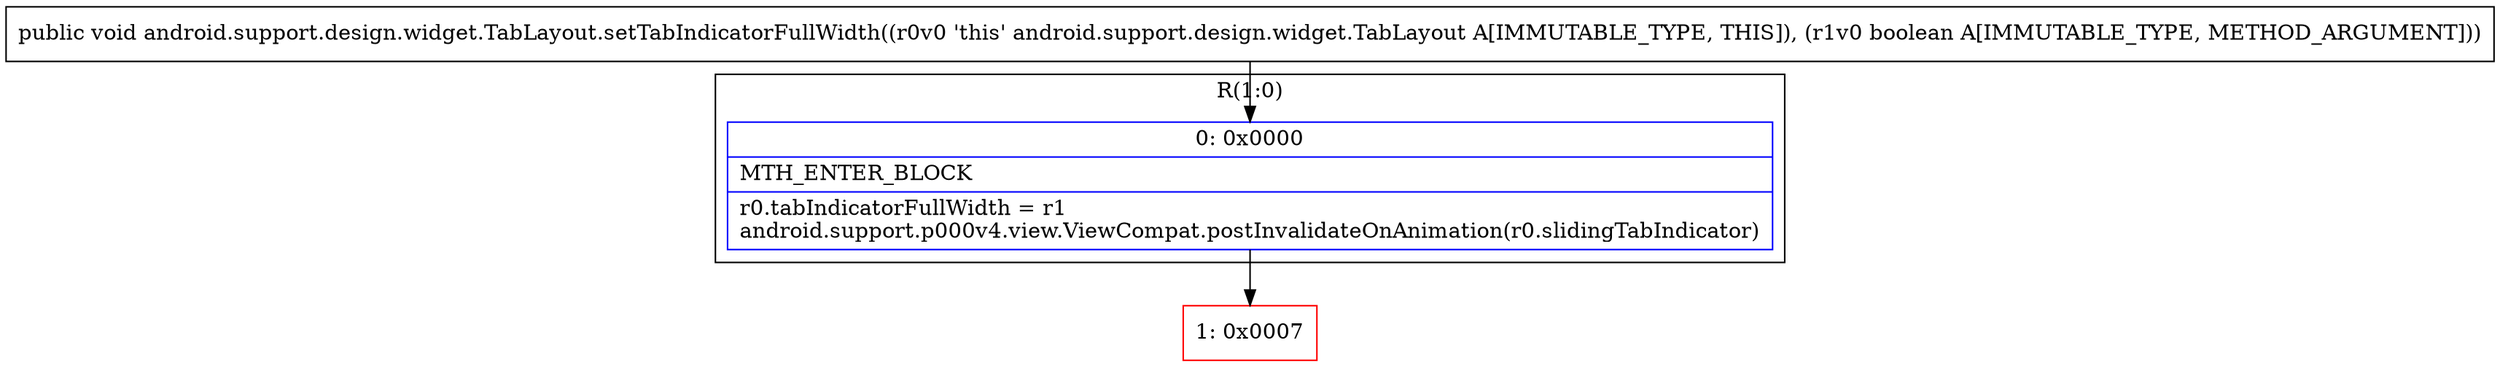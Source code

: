 digraph "CFG forandroid.support.design.widget.TabLayout.setTabIndicatorFullWidth(Z)V" {
subgraph cluster_Region_123526081 {
label = "R(1:0)";
node [shape=record,color=blue];
Node_0 [shape=record,label="{0\:\ 0x0000|MTH_ENTER_BLOCK\l|r0.tabIndicatorFullWidth = r1\landroid.support.p000v4.view.ViewCompat.postInvalidateOnAnimation(r0.slidingTabIndicator)\l}"];
}
Node_1 [shape=record,color=red,label="{1\:\ 0x0007}"];
MethodNode[shape=record,label="{public void android.support.design.widget.TabLayout.setTabIndicatorFullWidth((r0v0 'this' android.support.design.widget.TabLayout A[IMMUTABLE_TYPE, THIS]), (r1v0 boolean A[IMMUTABLE_TYPE, METHOD_ARGUMENT])) }"];
MethodNode -> Node_0;
Node_0 -> Node_1;
}

